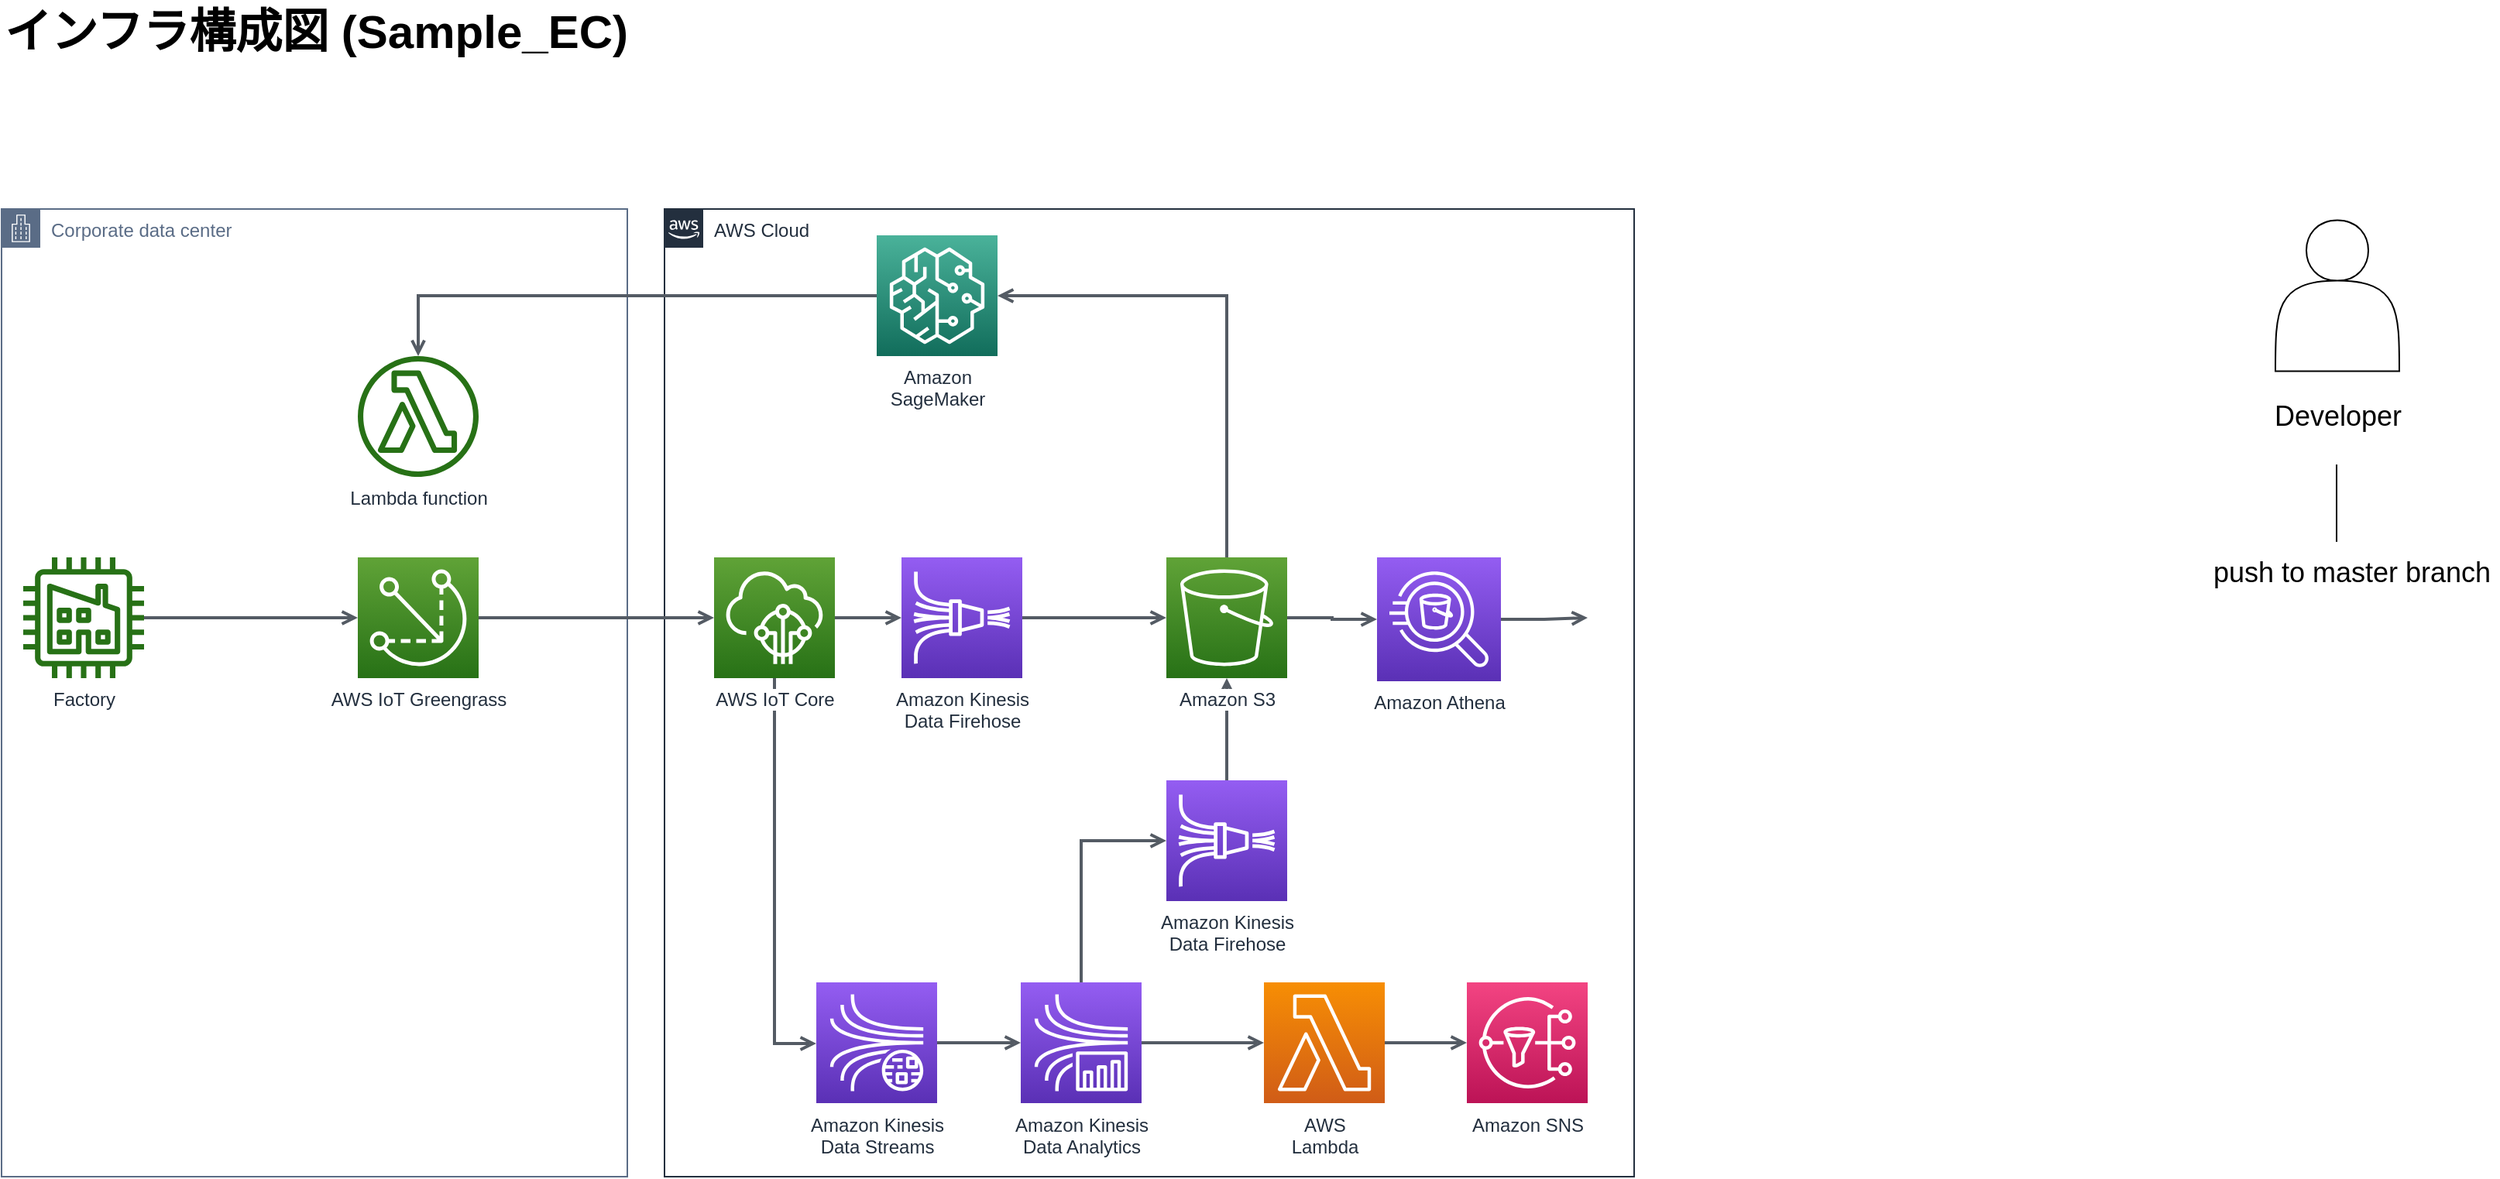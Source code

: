 <mxfile version="14.4.9" type="github">
  <diagram id="Ht1M8jgEwFfnCIfOTk4-" name="SampleEC">
    <mxGraphModel dx="1186" dy="614" grid="1" gridSize="10" guides="1" tooltips="1" connect="1" arrows="1" fold="1" page="1" pageScale="1" pageWidth="827" pageHeight="1169" math="0" shadow="0">
      <root>
        <mxCell id="0" />
        <mxCell id="1" parent="0" />
        <mxCell id="UEzPUAAOIrF-is8g5C7q-2" value="AWS Cloud" style="points=[[0,0],[0.25,0],[0.5,0],[0.75,0],[1,0],[1,0.25],[1,0.5],[1,0.75],[1,1],[0.75,1],[0.5,1],[0.25,1],[0,1],[0,0.75],[0,0.5],[0,0.25]];outlineConnect=0;gradientColor=none;html=1;whiteSpace=wrap;fontSize=12;fontStyle=0;shape=mxgraph.aws4.group;grIcon=mxgraph.aws4.group_aws_cloud_alt;strokeColor=#232F3E;fillColor=none;verticalAlign=top;align=left;spacingLeft=30;fontColor=#232F3E;dashed=0;" parent="1" vertex="1">
          <mxGeometry x="440" y="175" width="626" height="625" as="geometry" />
        </mxCell>
        <mxCell id="UEzPUAAOIrF-is8g5C7q-1" value="Corporate data center" style="points=[[0,0],[0.25,0],[0.5,0],[0.75,0],[1,0],[1,0.25],[1,0.5],[1,0.75],[1,1],[0.75,1],[0.5,1],[0.25,1],[0,1],[0,0.75],[0,0.5],[0,0.25]];outlineConnect=0;gradientColor=none;html=1;whiteSpace=wrap;fontSize=12;fontStyle=0;shape=mxgraph.aws4.group;grIcon=mxgraph.aws4.group_corporate_data_center;strokeColor=#5A6C86;fillColor=none;verticalAlign=top;align=left;spacingLeft=30;fontColor=#5A6C86;dashed=0;" parent="1" vertex="1">
          <mxGeometry x="12" y="175" width="404" height="625" as="geometry" />
        </mxCell>
        <mxCell id="UEzPUAAOIrF-is8g5C7q-59" style="edgeStyle=orthogonalEdgeStyle;rounded=0;orthogonalLoop=1;jettySize=auto;html=1;endArrow=open;endFill=0;strokeWidth=2;strokeColor=#545B64;startArrow=none;" parent="1" source="UEzPUAAOIrF-is8g5C7q-6" target="UEzPUAAOIrF-is8g5C7q-39" edge="1">
          <mxGeometry relative="1" as="geometry" />
        </mxCell>
        <mxCell id="UEzPUAAOIrF-is8g5C7q-60" style="edgeStyle=orthogonalEdgeStyle;rounded=0;orthogonalLoop=1;jettySize=auto;html=1;endArrow=open;endFill=0;strokeWidth=2;strokeColor=#545B64;startArrow=none;" parent="1" source="UEzPUAAOIrF-is8g5C7q-39" target="UEzPUAAOIrF-is8g5C7q-42" edge="1">
          <mxGeometry relative="1" as="geometry" />
        </mxCell>
        <mxCell id="UEzPUAAOIrF-is8g5C7q-61" value="" style="edgeStyle=orthogonalEdgeStyle;rounded=0;orthogonalLoop=1;jettySize=auto;html=1;endArrow=open;endFill=0;strokeWidth=2;strokeColor=#545B64;startArrow=none;" parent="1" source="UEzPUAAOIrF-is8g5C7q-42" target="UEzPUAAOIrF-is8g5C7q-44" edge="1">
          <mxGeometry relative="1" as="geometry" />
        </mxCell>
        <mxCell id="UEzPUAAOIrF-is8g5C7q-69" style="edgeStyle=orthogonalEdgeStyle;rounded=0;orthogonalLoop=1;jettySize=auto;html=1;endArrow=open;endFill=0;strokeWidth=2;strokeColor=#545B64;startArrow=none;" parent="1" source="UEzPUAAOIrF-is8g5C7q-42" target="UEzPUAAOIrF-is8g5C7q-48" edge="1">
          <mxGeometry relative="1" as="geometry">
            <Array as="points">
              <mxPoint x="511" y="714" />
            </Array>
          </mxGeometry>
        </mxCell>
        <mxCell id="UEzPUAAOIrF-is8g5C7q-73" style="edgeStyle=orthogonalEdgeStyle;rounded=0;orthogonalLoop=1;jettySize=auto;html=1;endArrow=open;endFill=0;strokeWidth=2;strokeColor=#545B64;startArrow=none;" parent="1" source="UEzPUAAOIrF-is8g5C7q-43" target="UEzPUAAOIrF-is8g5C7q-40" edge="1">
          <mxGeometry relative="1" as="geometry">
            <Array as="points">
              <mxPoint x="281" y="231" />
            </Array>
          </mxGeometry>
        </mxCell>
        <mxCell id="UEzPUAAOIrF-is8g5C7q-63" value="" style="edgeStyle=orthogonalEdgeStyle;rounded=0;orthogonalLoop=1;jettySize=auto;html=1;endArrow=open;endFill=0;strokeWidth=2;strokeColor=#545B64;startArrow=none;" parent="1" source="UEzPUAAOIrF-is8g5C7q-44" target="UEzPUAAOIrF-is8g5C7q-45" edge="1">
          <mxGeometry relative="1" as="geometry">
            <mxPoint x="759" y="359" as="targetPoint" />
          </mxGeometry>
        </mxCell>
        <mxCell id="UEzPUAAOIrF-is8g5C7q-64" value="" style="edgeStyle=orthogonalEdgeStyle;rounded=0;orthogonalLoop=1;jettySize=auto;html=1;endArrow=open;endFill=0;strokeWidth=2;strokeColor=#545B64;startArrow=none;" parent="1" source="UEzPUAAOIrF-is8g5C7q-45" target="UEzPUAAOIrF-is8g5C7q-46" edge="1">
          <mxGeometry relative="1" as="geometry" />
        </mxCell>
        <mxCell id="UEzPUAAOIrF-is8g5C7q-72" style="edgeStyle=orthogonalEdgeStyle;rounded=0;orthogonalLoop=1;jettySize=auto;html=1;endArrow=open;endFill=0;strokeWidth=2;strokeColor=#545B64;startArrow=none;" parent="1" source="UEzPUAAOIrF-is8g5C7q-45" target="UEzPUAAOIrF-is8g5C7q-43" edge="1">
          <mxGeometry relative="1" as="geometry">
            <Array as="points">
              <mxPoint x="803" y="231" />
            </Array>
          </mxGeometry>
        </mxCell>
        <mxCell id="UEzPUAAOIrF-is8g5C7q-65" style="edgeStyle=orthogonalEdgeStyle;rounded=0;orthogonalLoop=1;jettySize=auto;html=1;endArrow=open;endFill=0;strokeWidth=2;strokeColor=#545B64;startArrow=none;" parent="1" source="UEzPUAAOIrF-is8g5C7q-46" edge="1">
          <mxGeometry relative="1" as="geometry">
            <mxPoint x="1036" y="439" as="targetPoint" />
            <mxPoint x="976" y="439" as="sourcePoint" />
          </mxGeometry>
        </mxCell>
        <mxCell id="UEzPUAAOIrF-is8g5C7q-66" style="edgeStyle=orthogonalEdgeStyle;rounded=0;orthogonalLoop=1;jettySize=auto;html=1;endArrow=open;endFill=0;strokeWidth=2;strokeColor=#545B64;startArrow=none;" parent="1" source="UEzPUAAOIrF-is8g5C7q-47" target="UEzPUAAOIrF-is8g5C7q-45" edge="1">
          <mxGeometry relative="1" as="geometry" />
        </mxCell>
        <mxCell id="UEzPUAAOIrF-is8g5C7q-68" value="" style="edgeStyle=orthogonalEdgeStyle;rounded=0;orthogonalLoop=1;jettySize=auto;html=1;endArrow=open;endFill=0;strokeWidth=2;strokeColor=#545B64;startArrow=none;" parent="1" source="UEzPUAAOIrF-is8g5C7q-48" target="UEzPUAAOIrF-is8g5C7q-49" edge="1">
          <mxGeometry relative="1" as="geometry" />
        </mxCell>
        <mxCell id="UEzPUAAOIrF-is8g5C7q-67" style="edgeStyle=orthogonalEdgeStyle;rounded=0;orthogonalLoop=1;jettySize=auto;html=1;endArrow=open;endFill=0;strokeWidth=2;strokeColor=#545B64;startArrow=none;" parent="1" source="UEzPUAAOIrF-is8g5C7q-49" target="UEzPUAAOIrF-is8g5C7q-47" edge="1">
          <mxGeometry relative="1" as="geometry">
            <Array as="points">
              <mxPoint x="709" y="583" />
            </Array>
          </mxGeometry>
        </mxCell>
        <mxCell id="UEzPUAAOIrF-is8g5C7q-70" style="edgeStyle=orthogonalEdgeStyle;rounded=0;orthogonalLoop=1;jettySize=auto;html=1;endArrow=open;endFill=0;strokeWidth=2;strokeColor=#545B64;startArrow=none;" parent="1" source="UEzPUAAOIrF-is8g5C7q-49" target="UEzPUAAOIrF-is8g5C7q-50" edge="1">
          <mxGeometry relative="1" as="geometry" />
        </mxCell>
        <mxCell id="UEzPUAAOIrF-is8g5C7q-71" value="" style="edgeStyle=orthogonalEdgeStyle;rounded=0;orthogonalLoop=1;jettySize=auto;html=1;endArrow=open;endFill=0;strokeWidth=2;strokeColor=#545B64;startArrow=none;" parent="1" source="UEzPUAAOIrF-is8g5C7q-50" target="UEzPUAAOIrF-is8g5C7q-51" edge="1">
          <mxGeometry relative="1" as="geometry" />
        </mxCell>
        <mxCell id="-QjtrjUzRDEMRZ5MF8oH-47" value="インフラ構成図 (Sample_EC)&lt;br&gt;&amp;nbsp;" style="text;html=1;resizable=0;points=[];autosize=1;align=left;verticalAlign=top;spacingTop=-4;fontSize=30;fontStyle=1" parent="1" vertex="1">
          <mxGeometry x="12" y="40" width="420" height="70" as="geometry" />
        </mxCell>
        <mxCell id="UEzPUAAOIrF-is8g5C7q-6" value="Factory" style="outlineConnect=0;fontColor=#232F3E;gradientColor=none;fillColor=#277116;strokeColor=none;dashed=0;verticalLabelPosition=bottom;verticalAlign=top;align=center;html=1;fontSize=12;fontStyle=0;aspect=fixed;pointerEvents=1;shape=mxgraph.aws4.factory;" parent="1" vertex="1">
          <mxGeometry x="26.0" y="400.0" width="78" height="78" as="geometry" />
        </mxCell>
        <mxCell id="UEzPUAAOIrF-is8g5C7q-39" value="AWS IoT Greengrass" style="outlineConnect=0;fontColor=#232F3E;gradientColor=#60A337;gradientDirection=north;fillColor=#277116;strokeColor=#ffffff;dashed=0;verticalLabelPosition=bottom;verticalAlign=top;align=center;html=1;fontSize=12;fontStyle=0;aspect=fixed;shape=mxgraph.aws4.resourceIcon;resIcon=mxgraph.aws4.greengrass;labelBackgroundColor=#ffffff;" parent="1" vertex="1">
          <mxGeometry x="242" y="400" width="78" height="78" as="geometry" />
        </mxCell>
        <mxCell id="UEzPUAAOIrF-is8g5C7q-40" value="Lambda function" style="outlineConnect=0;fontColor=#232F3E;gradientColor=none;fillColor=#277116;strokeColor=none;dashed=0;verticalLabelPosition=bottom;verticalAlign=top;align=center;html=1;fontSize=12;fontStyle=0;aspect=fixed;pointerEvents=1;shape=mxgraph.aws4.lambda_function;labelBackgroundColor=#ffffff;" parent="1" vertex="1">
          <mxGeometry x="242" y="270" width="78" height="78" as="geometry" />
        </mxCell>
        <mxCell id="UEzPUAAOIrF-is8g5C7q-42" value="AWS IoT Core" style="outlineConnect=0;fontColor=#232F3E;gradientColor=#60A337;gradientDirection=north;fillColor=#277116;strokeColor=#ffffff;dashed=0;verticalLabelPosition=bottom;verticalAlign=top;align=center;html=1;fontSize=12;fontStyle=0;aspect=fixed;shape=mxgraph.aws4.resourceIcon;resIcon=mxgraph.aws4.iot_core;labelBackgroundColor=#ffffff;" parent="1" vertex="1">
          <mxGeometry x="472" y="400" width="78" height="78" as="geometry" />
        </mxCell>
        <mxCell id="UEzPUAAOIrF-is8g5C7q-43" value="Amazon&lt;br&gt;SageMaker&lt;br&gt;" style="outlineConnect=0;fontColor=#232F3E;gradientColor=#4AB29A;gradientDirection=north;fillColor=#116D5B;strokeColor=#ffffff;dashed=0;verticalLabelPosition=bottom;verticalAlign=top;align=center;html=1;fontSize=12;fontStyle=0;aspect=fixed;shape=mxgraph.aws4.resourceIcon;resIcon=mxgraph.aws4.sagemaker;labelBackgroundColor=#ffffff;" parent="1" vertex="1">
          <mxGeometry x="577" y="192" width="78" height="78" as="geometry" />
        </mxCell>
        <mxCell id="UEzPUAAOIrF-is8g5C7q-44" value="Amazon Kinesis&lt;br&gt;Data Firehose&lt;br&gt;" style="outlineConnect=0;fontColor=#232F3E;gradientColor=#945DF2;gradientDirection=north;fillColor=#5A30B5;strokeColor=#ffffff;dashed=0;verticalLabelPosition=bottom;verticalAlign=top;align=center;html=1;fontSize=12;fontStyle=0;aspect=fixed;shape=mxgraph.aws4.resourceIcon;resIcon=mxgraph.aws4.kinesis_data_firehose;labelBackgroundColor=#ffffff;" parent="1" vertex="1">
          <mxGeometry x="593" y="400" width="78" height="78" as="geometry" />
        </mxCell>
        <mxCell id="UEzPUAAOIrF-is8g5C7q-45" value="Amazon S3" style="outlineConnect=0;fontColor=#232F3E;gradientColor=#60A337;gradientDirection=north;fillColor=#277116;strokeColor=#ffffff;dashed=0;verticalLabelPosition=bottom;verticalAlign=top;align=center;html=1;fontSize=12;fontStyle=0;aspect=fixed;shape=mxgraph.aws4.resourceIcon;resIcon=mxgraph.aws4.s3;labelBackgroundColor=#ffffff;" parent="1" vertex="1">
          <mxGeometry x="764" y="400" width="78" height="78" as="geometry" />
        </mxCell>
        <mxCell id="UEzPUAAOIrF-is8g5C7q-46" value="Amazon Athena" style="outlineConnect=0;fontColor=#232F3E;gradientColor=#945DF2;gradientDirection=north;fillColor=#5A30B5;strokeColor=#ffffff;dashed=0;verticalLabelPosition=bottom;verticalAlign=top;align=center;html=1;fontSize=12;fontStyle=0;aspect=fixed;shape=mxgraph.aws4.resourceIcon;resIcon=mxgraph.aws4.athena;labelBackgroundColor=#ffffff;" parent="1" vertex="1">
          <mxGeometry x="900" y="400" width="80" height="80" as="geometry" />
        </mxCell>
        <mxCell id="UEzPUAAOIrF-is8g5C7q-47" value="Amazon Kinesis&lt;br&gt;Data Firehose&lt;br&gt;" style="outlineConnect=0;fontColor=#232F3E;gradientColor=#945DF2;gradientDirection=north;fillColor=#5A30B5;strokeColor=#ffffff;dashed=0;verticalLabelPosition=bottom;verticalAlign=top;align=center;html=1;fontSize=12;fontStyle=0;aspect=fixed;shape=mxgraph.aws4.resourceIcon;resIcon=mxgraph.aws4.kinesis_data_firehose;labelBackgroundColor=#ffffff;" parent="1" vertex="1">
          <mxGeometry x="764" y="544" width="78" height="78" as="geometry" />
        </mxCell>
        <mxCell id="UEzPUAAOIrF-is8g5C7q-48" value="Amazon Kinesis&lt;br&gt;Data Streams&lt;br&gt;" style="outlineConnect=0;fontColor=#232F3E;gradientColor=#945DF2;gradientDirection=north;fillColor=#5A30B5;strokeColor=#ffffff;dashed=0;verticalLabelPosition=bottom;verticalAlign=top;align=center;html=1;fontSize=12;fontStyle=0;aspect=fixed;shape=mxgraph.aws4.resourceIcon;resIcon=mxgraph.aws4.kinesis_data_streams;labelBackgroundColor=#ffffff;" parent="1" vertex="1">
          <mxGeometry x="538" y="674.5" width="78" height="78" as="geometry" />
        </mxCell>
        <mxCell id="UEzPUAAOIrF-is8g5C7q-49" value="Amazon Kinesis&lt;br&gt;Data Analytics&lt;br&gt;" style="outlineConnect=0;fontColor=#232F3E;gradientColor=#945DF2;gradientDirection=north;fillColor=#5A30B5;strokeColor=#ffffff;dashed=0;verticalLabelPosition=bottom;verticalAlign=top;align=center;html=1;fontSize=12;fontStyle=0;aspect=fixed;shape=mxgraph.aws4.resourceIcon;resIcon=mxgraph.aws4.kinesis_data_analytics;labelBackgroundColor=#ffffff;" parent="1" vertex="1">
          <mxGeometry x="670" y="674.5" width="78" height="78" as="geometry" />
        </mxCell>
        <mxCell id="UEzPUAAOIrF-is8g5C7q-50" value="AWS&lt;br&gt;Lambda&lt;br&gt;" style="outlineConnect=0;fontColor=#232F3E;gradientColor=#F78E04;gradientDirection=north;fillColor=#D05C17;strokeColor=#ffffff;dashed=0;verticalLabelPosition=bottom;verticalAlign=top;align=center;html=1;fontSize=12;fontStyle=0;aspect=fixed;shape=mxgraph.aws4.resourceIcon;resIcon=mxgraph.aws4.lambda;labelBackgroundColor=#ffffff;" parent="1" vertex="1">
          <mxGeometry x="827" y="674.5" width="78" height="78" as="geometry" />
        </mxCell>
        <mxCell id="UEzPUAAOIrF-is8g5C7q-51" value="Amazon SNS" style="outlineConnect=0;fontColor=#232F3E;gradientColor=#F34482;gradientDirection=north;fillColor=#BC1356;strokeColor=#ffffff;dashed=0;verticalLabelPosition=bottom;verticalAlign=top;align=center;html=1;fontSize=12;fontStyle=0;aspect=fixed;shape=mxgraph.aws4.resourceIcon;resIcon=mxgraph.aws4.sns;labelBackgroundColor=#ffffff;" parent="1" vertex="1">
          <mxGeometry x="958" y="674.5" width="78" height="78" as="geometry" />
        </mxCell>
        <mxCell id="2Iw9WsyMeU-idhznXm-Y-2" value="" style="shape=actor;whiteSpace=wrap;html=1;" parent="1" vertex="1">
          <mxGeometry x="1480" y="182.25" width="80" height="97.5" as="geometry" />
        </mxCell>
        <mxCell id="2Iw9WsyMeU-idhznXm-Y-3" value="&lt;font style=&quot;font-size: 18px&quot;&gt;Developer&lt;/font&gt;" style="text;html=1;align=center;verticalAlign=middle;resizable=0;points=[];autosize=1;" parent="1" vertex="1">
          <mxGeometry x="1470" y="299" width="100" height="20" as="geometry" />
        </mxCell>
        <mxCell id="d8Eb1mQDk7OvnFmK3lpO-2" value="" style="shape=image;html=1;verticalAlign=top;verticalLabelPosition=bottom;labelBackgroundColor=#ffffff;imageAspect=0;aspect=fixed;image=https://cdn1.iconfinder.com/data/icons/picons-social/57/github_rounded-128.png" vertex="1" parent="1">
          <mxGeometry x="1496" y="560" width="128" height="128" as="geometry" />
        </mxCell>
        <mxCell id="d8Eb1mQDk7OvnFmK3lpO-3" value="" style="endArrow=none;html=1;" edge="1" parent="1">
          <mxGeometry width="50" height="50" relative="1" as="geometry">
            <mxPoint x="1519.5" y="390" as="sourcePoint" />
            <mxPoint x="1519.5" y="340" as="targetPoint" />
          </mxGeometry>
        </mxCell>
        <mxCell id="d8Eb1mQDk7OvnFmK3lpO-4" value="&lt;font style=&quot;font-size: 18px&quot;&gt;push to master branch&lt;/font&gt;" style="text;html=1;align=center;verticalAlign=middle;resizable=0;points=[];autosize=1;" vertex="1" parent="1">
          <mxGeometry x="1434" y="400" width="190" height="20" as="geometry" />
        </mxCell>
      </root>
    </mxGraphModel>
  </diagram>
</mxfile>

